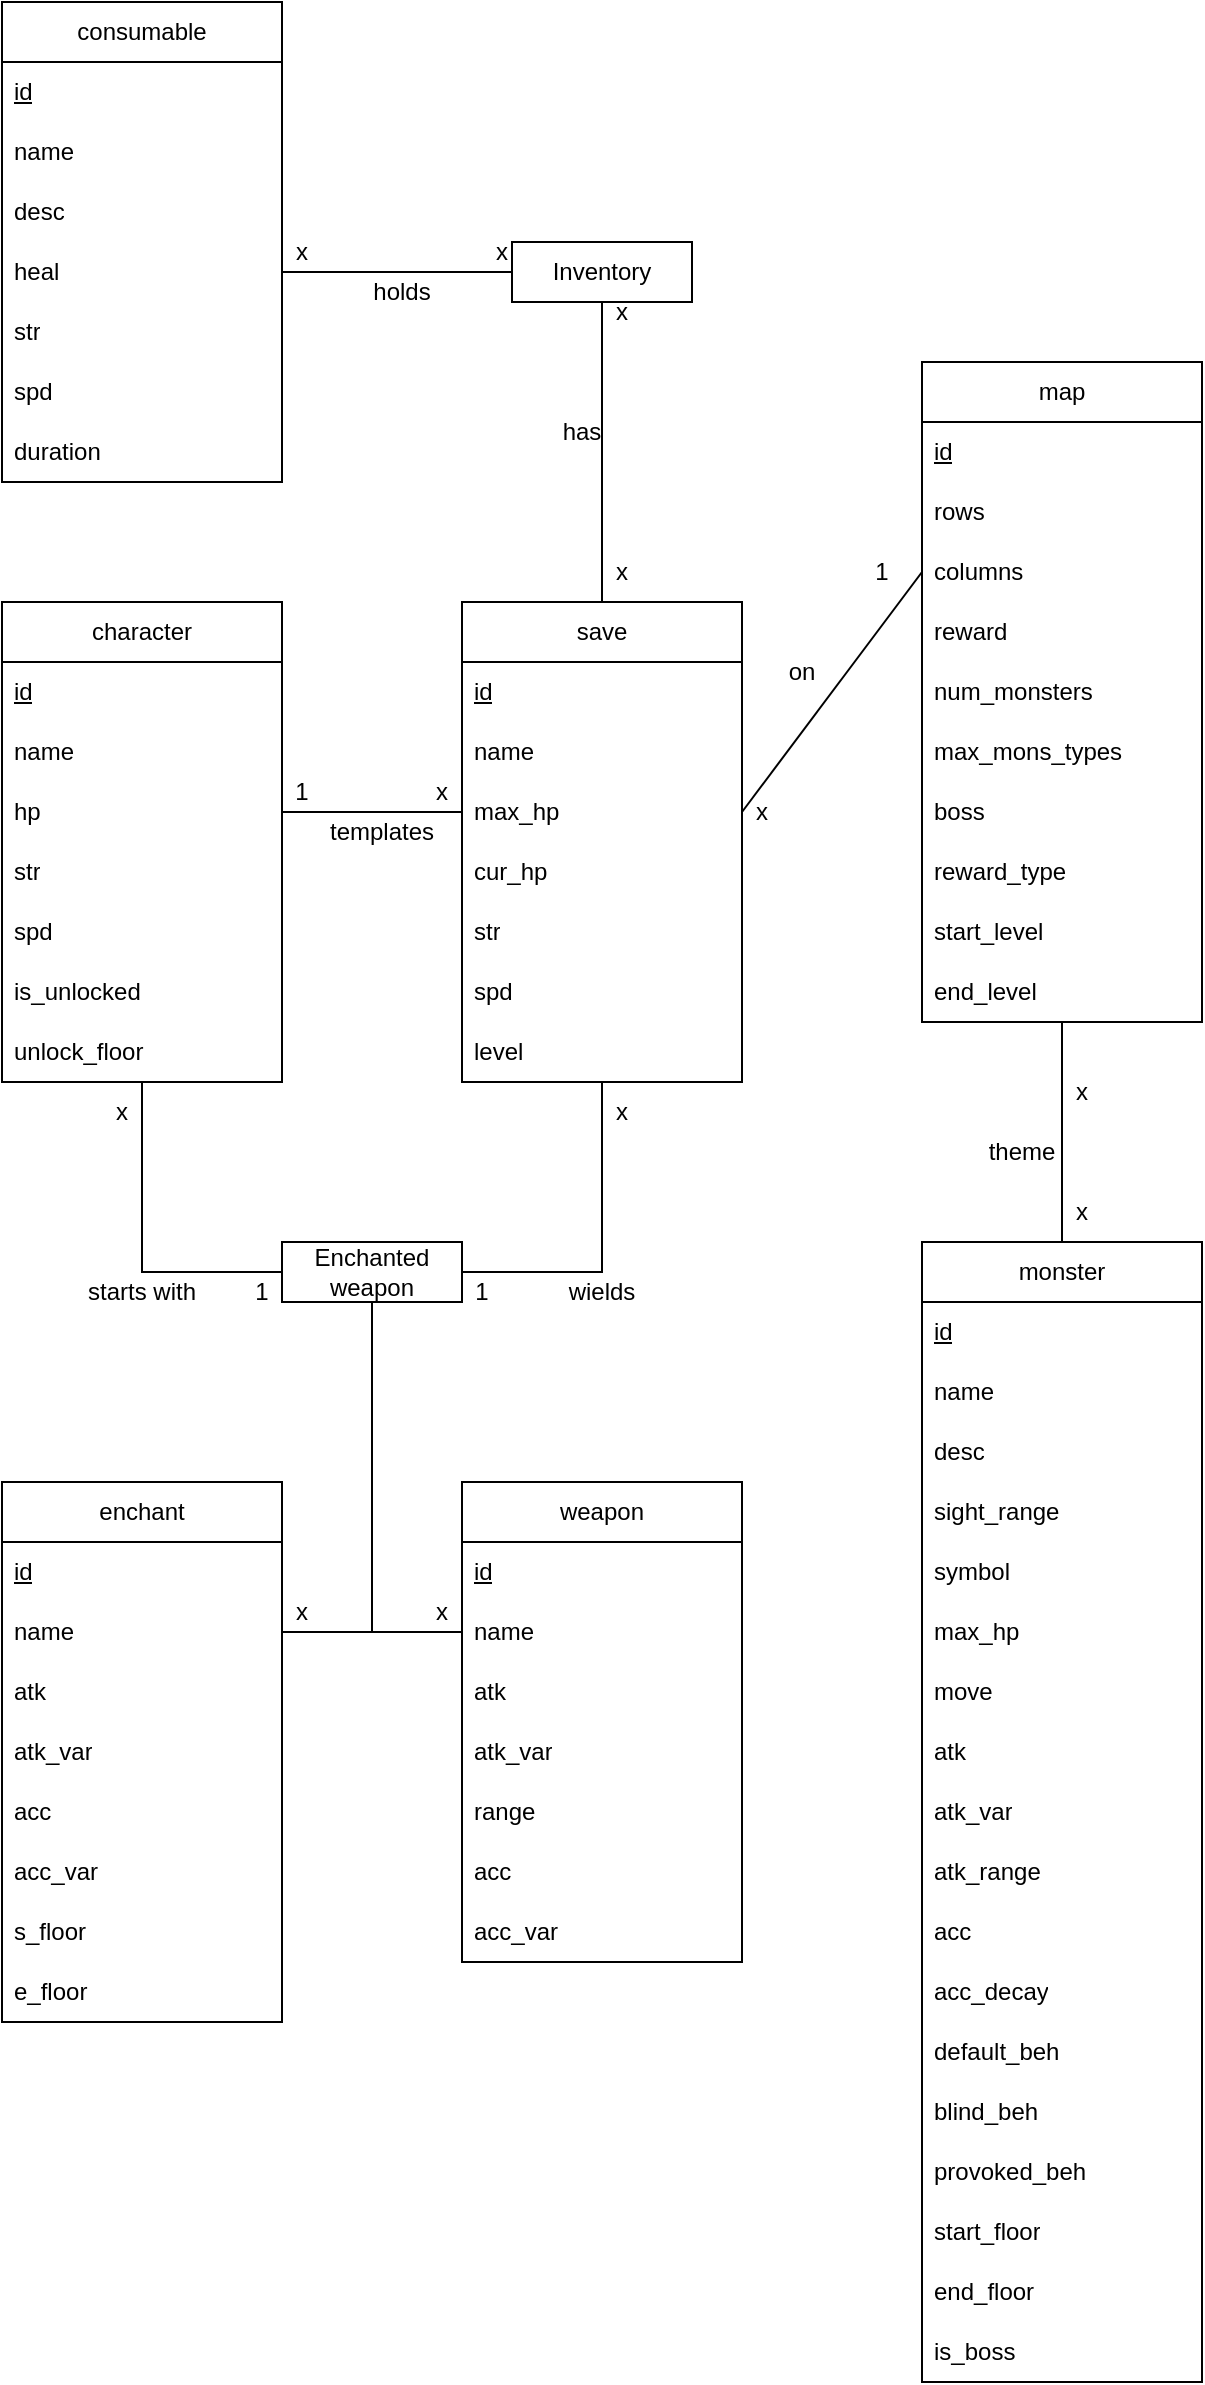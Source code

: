 <mxfile version="20.6.2" type="device"><diagram id="jfAzT9Ppl07sCfQJJSA6" name="Page-1"><mxGraphModel dx="920" dy="504" grid="1" gridSize="10" guides="0" tooltips="1" connect="1" arrows="1" fold="1" page="1" pageScale="1" pageWidth="850" pageHeight="1100" math="0" shadow="0"><root><mxCell id="0"/><mxCell id="1" parent="0"/><mxCell id="fGKS6_98gFixc6Vt9p6S-8" value="character" style="swimlane;fontStyle=0;childLayout=stackLayout;horizontal=1;startSize=30;horizontalStack=0;resizeParent=1;resizeParentMax=0;resizeLast=0;collapsible=1;marginBottom=0;whiteSpace=wrap;html=1;" parent="1" vertex="1"><mxGeometry x="140" y="330" width="140" height="240" as="geometry"/></mxCell><mxCell id="fGKS6_98gFixc6Vt9p6S-9" value="&lt;u&gt;id&lt;/u&gt;" style="text;strokeColor=none;fillColor=none;align=left;verticalAlign=middle;spacingLeft=4;spacingRight=4;overflow=hidden;points=[[0,0.5],[1,0.5]];portConstraint=eastwest;rotatable=0;whiteSpace=wrap;html=1;" parent="fGKS6_98gFixc6Vt9p6S-8" vertex="1"><mxGeometry y="30" width="140" height="30" as="geometry"/></mxCell><mxCell id="fGKS6_98gFixc6Vt9p6S-128" value="name" style="text;strokeColor=none;fillColor=none;align=left;verticalAlign=middle;spacingLeft=4;spacingRight=4;overflow=hidden;points=[[0,0.5],[1,0.5]];portConstraint=eastwest;rotatable=0;whiteSpace=wrap;html=1;" parent="fGKS6_98gFixc6Vt9p6S-8" vertex="1"><mxGeometry y="60" width="140" height="30" as="geometry"/></mxCell><mxCell id="fGKS6_98gFixc6Vt9p6S-10" value="hp" style="text;strokeColor=none;fillColor=none;align=left;verticalAlign=middle;spacingLeft=4;spacingRight=4;overflow=hidden;points=[[0,0.5],[1,0.5]];portConstraint=eastwest;rotatable=0;whiteSpace=wrap;html=1;" parent="fGKS6_98gFixc6Vt9p6S-8" vertex="1"><mxGeometry y="90" width="140" height="30" as="geometry"/></mxCell><mxCell id="fGKS6_98gFixc6Vt9p6S-11" value="str" style="text;strokeColor=none;fillColor=none;align=left;verticalAlign=middle;spacingLeft=4;spacingRight=4;overflow=hidden;points=[[0,0.5],[1,0.5]];portConstraint=eastwest;rotatable=0;whiteSpace=wrap;html=1;" parent="fGKS6_98gFixc6Vt9p6S-8" vertex="1"><mxGeometry y="120" width="140" height="30" as="geometry"/></mxCell><mxCell id="fGKS6_98gFixc6Vt9p6S-120" value="spd" style="text;strokeColor=none;fillColor=none;align=left;verticalAlign=middle;spacingLeft=4;spacingRight=4;overflow=hidden;points=[[0,0.5],[1,0.5]];portConstraint=eastwest;rotatable=0;whiteSpace=wrap;html=1;" parent="fGKS6_98gFixc6Vt9p6S-8" vertex="1"><mxGeometry y="150" width="140" height="30" as="geometry"/></mxCell><mxCell id="fGKS6_98gFixc6Vt9p6S-121" value="is_unlocked" style="text;strokeColor=none;fillColor=none;align=left;verticalAlign=middle;spacingLeft=4;spacingRight=4;overflow=hidden;points=[[0,0.5],[1,0.5]];portConstraint=eastwest;rotatable=0;whiteSpace=wrap;html=1;" parent="fGKS6_98gFixc6Vt9p6S-8" vertex="1"><mxGeometry y="180" width="140" height="30" as="geometry"/></mxCell><mxCell id="fGKS6_98gFixc6Vt9p6S-122" value="unlock_floor" style="text;strokeColor=none;fillColor=none;align=left;verticalAlign=middle;spacingLeft=4;spacingRight=4;overflow=hidden;points=[[0,0.5],[1,0.5]];portConstraint=eastwest;rotatable=0;whiteSpace=wrap;html=1;" parent="fGKS6_98gFixc6Vt9p6S-8" vertex="1"><mxGeometry y="210" width="140" height="30" as="geometry"/></mxCell><mxCell id="fGKS6_98gFixc6Vt9p6S-12" value="consumable" style="swimlane;fontStyle=0;childLayout=stackLayout;horizontal=1;startSize=30;horizontalStack=0;resizeParent=1;resizeParentMax=0;resizeLast=0;collapsible=1;marginBottom=0;whiteSpace=wrap;html=1;" parent="1" vertex="1"><mxGeometry x="140" y="30" width="140" height="240" as="geometry"/></mxCell><mxCell id="fGKS6_98gFixc6Vt9p6S-13" value="&lt;u&gt;id&lt;/u&gt;" style="text;strokeColor=none;fillColor=none;align=left;verticalAlign=middle;spacingLeft=4;spacingRight=4;overflow=hidden;points=[[0,0.5],[1,0.5]];portConstraint=eastwest;rotatable=0;whiteSpace=wrap;html=1;" parent="fGKS6_98gFixc6Vt9p6S-12" vertex="1"><mxGeometry y="30" width="140" height="30" as="geometry"/></mxCell><mxCell id="fGKS6_98gFixc6Vt9p6S-14" value="name" style="text;strokeColor=none;fillColor=none;align=left;verticalAlign=middle;spacingLeft=4;spacingRight=4;overflow=hidden;points=[[0,0.5],[1,0.5]];portConstraint=eastwest;rotatable=0;whiteSpace=wrap;html=1;" parent="fGKS6_98gFixc6Vt9p6S-12" vertex="1"><mxGeometry y="60" width="140" height="30" as="geometry"/></mxCell><mxCell id="fGKS6_98gFixc6Vt9p6S-15" value="desc" style="text;strokeColor=none;fillColor=none;align=left;verticalAlign=middle;spacingLeft=4;spacingRight=4;overflow=hidden;points=[[0,0.5],[1,0.5]];portConstraint=eastwest;rotatable=0;whiteSpace=wrap;html=1;" parent="fGKS6_98gFixc6Vt9p6S-12" vertex="1"><mxGeometry y="90" width="140" height="30" as="geometry"/></mxCell><mxCell id="fGKS6_98gFixc6Vt9p6S-90" value="heal" style="text;strokeColor=none;fillColor=none;align=left;verticalAlign=middle;spacingLeft=4;spacingRight=4;overflow=hidden;points=[[0,0.5],[1,0.5]];portConstraint=eastwest;rotatable=0;whiteSpace=wrap;html=1;" parent="fGKS6_98gFixc6Vt9p6S-12" vertex="1"><mxGeometry y="120" width="140" height="30" as="geometry"/></mxCell><mxCell id="fGKS6_98gFixc6Vt9p6S-91" value="str" style="text;strokeColor=none;fillColor=none;align=left;verticalAlign=middle;spacingLeft=4;spacingRight=4;overflow=hidden;points=[[0,0.5],[1,0.5]];portConstraint=eastwest;rotatable=0;whiteSpace=wrap;html=1;" parent="fGKS6_98gFixc6Vt9p6S-12" vertex="1"><mxGeometry y="150" width="140" height="30" as="geometry"/></mxCell><mxCell id="fGKS6_98gFixc6Vt9p6S-92" value="spd" style="text;strokeColor=none;fillColor=none;align=left;verticalAlign=middle;spacingLeft=4;spacingRight=4;overflow=hidden;points=[[0,0.5],[1,0.5]];portConstraint=eastwest;rotatable=0;whiteSpace=wrap;html=1;" parent="fGKS6_98gFixc6Vt9p6S-12" vertex="1"><mxGeometry y="180" width="140" height="30" as="geometry"/></mxCell><mxCell id="fGKS6_98gFixc6Vt9p6S-93" value="duration" style="text;strokeColor=none;fillColor=none;align=left;verticalAlign=middle;spacingLeft=4;spacingRight=4;overflow=hidden;points=[[0,0.5],[1,0.5]];portConstraint=eastwest;rotatable=0;whiteSpace=wrap;html=1;" parent="fGKS6_98gFixc6Vt9p6S-12" vertex="1"><mxGeometry y="210" width="140" height="30" as="geometry"/></mxCell><mxCell id="fGKS6_98gFixc6Vt9p6S-16" value="enchant" style="swimlane;fontStyle=0;childLayout=stackLayout;horizontal=1;startSize=30;horizontalStack=0;resizeParent=1;resizeParentMax=0;resizeLast=0;collapsible=1;marginBottom=0;whiteSpace=wrap;html=1;" parent="1" vertex="1"><mxGeometry x="140" y="770" width="140" height="270" as="geometry"/></mxCell><mxCell id="fGKS6_98gFixc6Vt9p6S-17" value="&lt;u&gt;id&lt;/u&gt;" style="text;strokeColor=none;fillColor=none;align=left;verticalAlign=middle;spacingLeft=4;spacingRight=4;overflow=hidden;points=[[0,0.5],[1,0.5]];portConstraint=eastwest;rotatable=0;whiteSpace=wrap;html=1;" parent="fGKS6_98gFixc6Vt9p6S-16" vertex="1"><mxGeometry y="30" width="140" height="30" as="geometry"/></mxCell><mxCell id="fGKS6_98gFixc6Vt9p6S-18" value="name" style="text;strokeColor=none;fillColor=none;align=left;verticalAlign=middle;spacingLeft=4;spacingRight=4;overflow=hidden;points=[[0,0.5],[1,0.5]];portConstraint=eastwest;rotatable=0;whiteSpace=wrap;html=1;" parent="fGKS6_98gFixc6Vt9p6S-16" vertex="1"><mxGeometry y="60" width="140" height="30" as="geometry"/></mxCell><mxCell id="fGKS6_98gFixc6Vt9p6S-19" value="atk" style="text;strokeColor=none;fillColor=none;align=left;verticalAlign=middle;spacingLeft=4;spacingRight=4;overflow=hidden;points=[[0,0.5],[1,0.5]];portConstraint=eastwest;rotatable=0;whiteSpace=wrap;html=1;" parent="fGKS6_98gFixc6Vt9p6S-16" vertex="1"><mxGeometry y="90" width="140" height="30" as="geometry"/></mxCell><mxCell id="fGKS6_98gFixc6Vt9p6S-110" value="atk_var" style="text;strokeColor=none;fillColor=none;align=left;verticalAlign=middle;spacingLeft=4;spacingRight=4;overflow=hidden;points=[[0,0.5],[1,0.5]];portConstraint=eastwest;rotatable=0;whiteSpace=wrap;html=1;" parent="fGKS6_98gFixc6Vt9p6S-16" vertex="1"><mxGeometry y="120" width="140" height="30" as="geometry"/></mxCell><mxCell id="fGKS6_98gFixc6Vt9p6S-109" value="acc" style="text;strokeColor=none;fillColor=none;align=left;verticalAlign=middle;spacingLeft=4;spacingRight=4;overflow=hidden;points=[[0,0.5],[1,0.5]];portConstraint=eastwest;rotatable=0;whiteSpace=wrap;html=1;" parent="fGKS6_98gFixc6Vt9p6S-16" vertex="1"><mxGeometry y="150" width="140" height="30" as="geometry"/></mxCell><mxCell id="fGKS6_98gFixc6Vt9p6S-112" value="acc_var" style="text;strokeColor=none;fillColor=none;align=left;verticalAlign=middle;spacingLeft=4;spacingRight=4;overflow=hidden;points=[[0,0.5],[1,0.5]];portConstraint=eastwest;rotatable=0;whiteSpace=wrap;html=1;" parent="fGKS6_98gFixc6Vt9p6S-16" vertex="1"><mxGeometry y="180" width="140" height="30" as="geometry"/></mxCell><mxCell id="6KtRii8B-Mvta-4Vni_r-3" value="s_floor" style="text;strokeColor=none;fillColor=none;align=left;verticalAlign=middle;spacingLeft=4;spacingRight=4;overflow=hidden;points=[[0,0.5],[1,0.5]];portConstraint=eastwest;rotatable=0;whiteSpace=wrap;html=1;" vertex="1" parent="fGKS6_98gFixc6Vt9p6S-16"><mxGeometry y="210" width="140" height="30" as="geometry"/></mxCell><mxCell id="6KtRii8B-Mvta-4Vni_r-4" value="e_floor" style="text;strokeColor=none;fillColor=none;align=left;verticalAlign=middle;spacingLeft=4;spacingRight=4;overflow=hidden;points=[[0,0.5],[1,0.5]];portConstraint=eastwest;rotatable=0;whiteSpace=wrap;html=1;" vertex="1" parent="fGKS6_98gFixc6Vt9p6S-16"><mxGeometry y="240" width="140" height="30" as="geometry"/></mxCell><mxCell id="fGKS6_98gFixc6Vt9p6S-32" value="save" style="swimlane;fontStyle=0;childLayout=stackLayout;horizontal=1;startSize=30;horizontalStack=0;resizeParent=1;resizeParentMax=0;resizeLast=0;collapsible=1;marginBottom=0;whiteSpace=wrap;html=1;" parent="1" vertex="1"><mxGeometry x="370" y="330" width="140" height="240" as="geometry"/></mxCell><mxCell id="fGKS6_98gFixc6Vt9p6S-33" value="&lt;u&gt;id&lt;/u&gt;" style="text;strokeColor=none;fillColor=none;align=left;verticalAlign=middle;spacingLeft=4;spacingRight=4;overflow=hidden;points=[[0,0.5],[1,0.5]];portConstraint=eastwest;rotatable=0;whiteSpace=wrap;html=1;" parent="fGKS6_98gFixc6Vt9p6S-32" vertex="1"><mxGeometry y="30" width="140" height="30" as="geometry"/></mxCell><mxCell id="fGKS6_98gFixc6Vt9p6S-34" value="name" style="text;strokeColor=none;fillColor=none;align=left;verticalAlign=middle;spacingLeft=4;spacingRight=4;overflow=hidden;points=[[0,0.5],[1,0.5]];portConstraint=eastwest;rotatable=0;whiteSpace=wrap;html=1;" parent="fGKS6_98gFixc6Vt9p6S-32" vertex="1"><mxGeometry y="60" width="140" height="30" as="geometry"/></mxCell><mxCell id="fGKS6_98gFixc6Vt9p6S-35" value="max_hp" style="text;strokeColor=none;fillColor=none;align=left;verticalAlign=middle;spacingLeft=4;spacingRight=4;overflow=hidden;points=[[0,0.5],[1,0.5]];portConstraint=eastwest;rotatable=0;whiteSpace=wrap;html=1;" parent="fGKS6_98gFixc6Vt9p6S-32" vertex="1"><mxGeometry y="90" width="140" height="30" as="geometry"/></mxCell><mxCell id="fGKS6_98gFixc6Vt9p6S-124" value="cur_hp" style="text;strokeColor=none;fillColor=none;align=left;verticalAlign=middle;spacingLeft=4;spacingRight=4;overflow=hidden;points=[[0,0.5],[1,0.5]];portConstraint=eastwest;rotatable=0;whiteSpace=wrap;html=1;" parent="fGKS6_98gFixc6Vt9p6S-32" vertex="1"><mxGeometry y="120" width="140" height="30" as="geometry"/></mxCell><mxCell id="fGKS6_98gFixc6Vt9p6S-125" value="str" style="text;strokeColor=none;fillColor=none;align=left;verticalAlign=middle;spacingLeft=4;spacingRight=4;overflow=hidden;points=[[0,0.5],[1,0.5]];portConstraint=eastwest;rotatable=0;whiteSpace=wrap;html=1;" parent="fGKS6_98gFixc6Vt9p6S-32" vertex="1"><mxGeometry y="150" width="140" height="30" as="geometry"/></mxCell><mxCell id="fGKS6_98gFixc6Vt9p6S-126" value="spd" style="text;strokeColor=none;fillColor=none;align=left;verticalAlign=middle;spacingLeft=4;spacingRight=4;overflow=hidden;points=[[0,0.5],[1,0.5]];portConstraint=eastwest;rotatable=0;whiteSpace=wrap;html=1;" parent="fGKS6_98gFixc6Vt9p6S-32" vertex="1"><mxGeometry y="180" width="140" height="30" as="geometry"/></mxCell><mxCell id="fGKS6_98gFixc6Vt9p6S-127" value="level" style="text;strokeColor=none;fillColor=none;align=left;verticalAlign=middle;spacingLeft=4;spacingRight=4;overflow=hidden;points=[[0,0.5],[1,0.5]];portConstraint=eastwest;rotatable=0;whiteSpace=wrap;html=1;" parent="fGKS6_98gFixc6Vt9p6S-32" vertex="1"><mxGeometry y="210" width="140" height="30" as="geometry"/></mxCell><mxCell id="fGKS6_98gFixc6Vt9p6S-36" value="weapon" style="swimlane;fontStyle=0;childLayout=stackLayout;horizontal=1;startSize=30;horizontalStack=0;resizeParent=1;resizeParentMax=0;resizeLast=0;collapsible=1;marginBottom=0;whiteSpace=wrap;html=1;" parent="1" vertex="1"><mxGeometry x="370" y="770" width="140" height="240" as="geometry"/></mxCell><mxCell id="fGKS6_98gFixc6Vt9p6S-37" value="&lt;u&gt;id&lt;/u&gt;" style="text;strokeColor=none;fillColor=none;align=left;verticalAlign=middle;spacingLeft=4;spacingRight=4;overflow=hidden;points=[[0,0.5],[1,0.5]];portConstraint=eastwest;rotatable=0;whiteSpace=wrap;html=1;" parent="fGKS6_98gFixc6Vt9p6S-36" vertex="1"><mxGeometry y="30" width="140" height="30" as="geometry"/></mxCell><mxCell id="fGKS6_98gFixc6Vt9p6S-38" value="name" style="text;strokeColor=none;fillColor=none;align=left;verticalAlign=middle;spacingLeft=4;spacingRight=4;overflow=hidden;points=[[0,0.5],[1,0.5]];portConstraint=eastwest;rotatable=0;whiteSpace=wrap;html=1;" parent="fGKS6_98gFixc6Vt9p6S-36" vertex="1"><mxGeometry y="60" width="140" height="30" as="geometry"/></mxCell><mxCell id="fGKS6_98gFixc6Vt9p6S-39" value="atk" style="text;strokeColor=none;fillColor=none;align=left;verticalAlign=middle;spacingLeft=4;spacingRight=4;overflow=hidden;points=[[0,0.5],[1,0.5]];portConstraint=eastwest;rotatable=0;whiteSpace=wrap;html=1;" parent="fGKS6_98gFixc6Vt9p6S-36" vertex="1"><mxGeometry y="90" width="140" height="30" as="geometry"/></mxCell><mxCell id="fGKS6_98gFixc6Vt9p6S-116" value="atk_var" style="text;strokeColor=none;fillColor=none;align=left;verticalAlign=middle;spacingLeft=4;spacingRight=4;overflow=hidden;points=[[0,0.5],[1,0.5]];portConstraint=eastwest;rotatable=0;whiteSpace=wrap;html=1;" parent="fGKS6_98gFixc6Vt9p6S-36" vertex="1"><mxGeometry y="120" width="140" height="30" as="geometry"/></mxCell><mxCell id="fGKS6_98gFixc6Vt9p6S-117" value="range" style="text;strokeColor=none;fillColor=none;align=left;verticalAlign=middle;spacingLeft=4;spacingRight=4;overflow=hidden;points=[[0,0.5],[1,0.5]];portConstraint=eastwest;rotatable=0;whiteSpace=wrap;html=1;" parent="fGKS6_98gFixc6Vt9p6S-36" vertex="1"><mxGeometry y="150" width="140" height="30" as="geometry"/></mxCell><mxCell id="fGKS6_98gFixc6Vt9p6S-119" value="acc" style="text;strokeColor=none;fillColor=none;align=left;verticalAlign=middle;spacingLeft=4;spacingRight=4;overflow=hidden;points=[[0,0.5],[1,0.5]];portConstraint=eastwest;rotatable=0;whiteSpace=wrap;html=1;" parent="fGKS6_98gFixc6Vt9p6S-36" vertex="1"><mxGeometry y="180" width="140" height="30" as="geometry"/></mxCell><mxCell id="fGKS6_98gFixc6Vt9p6S-118" value="acc_var" style="text;strokeColor=none;fillColor=none;align=left;verticalAlign=middle;spacingLeft=4;spacingRight=4;overflow=hidden;points=[[0,0.5],[1,0.5]];portConstraint=eastwest;rotatable=0;whiteSpace=wrap;html=1;" parent="fGKS6_98gFixc6Vt9p6S-36" vertex="1"><mxGeometry y="210" width="140" height="30" as="geometry"/></mxCell><mxCell id="fGKS6_98gFixc6Vt9p6S-24" value="map" style="swimlane;fontStyle=0;childLayout=stackLayout;horizontal=1;startSize=30;horizontalStack=0;resizeParent=1;resizeParentMax=0;resizeLast=0;collapsible=1;marginBottom=0;whiteSpace=wrap;html=1;" parent="1" vertex="1"><mxGeometry x="600" y="210" width="140" height="330" as="geometry"/></mxCell><mxCell id="fGKS6_98gFixc6Vt9p6S-114" value="&lt;u&gt;id&lt;/u&gt;" style="text;strokeColor=none;fillColor=none;align=left;verticalAlign=middle;spacingLeft=4;spacingRight=4;overflow=hidden;points=[[0,0.5],[1,0.5]];portConstraint=eastwest;rotatable=0;whiteSpace=wrap;html=1;" parent="fGKS6_98gFixc6Vt9p6S-24" vertex="1"><mxGeometry y="30" width="140" height="30" as="geometry"/></mxCell><mxCell id="fGKS6_98gFixc6Vt9p6S-25" value="rows" style="text;strokeColor=none;fillColor=none;align=left;verticalAlign=middle;spacingLeft=4;spacingRight=4;overflow=hidden;points=[[0,0.5],[1,0.5]];portConstraint=eastwest;rotatable=0;whiteSpace=wrap;html=1;" parent="fGKS6_98gFixc6Vt9p6S-24" vertex="1"><mxGeometry y="60" width="140" height="30" as="geometry"/></mxCell><mxCell id="fGKS6_98gFixc6Vt9p6S-26" value="columns" style="text;strokeColor=none;fillColor=none;align=left;verticalAlign=middle;spacingLeft=4;spacingRight=4;overflow=hidden;points=[[0,0.5],[1,0.5]];portConstraint=eastwest;rotatable=0;whiteSpace=wrap;html=1;" parent="fGKS6_98gFixc6Vt9p6S-24" vertex="1"><mxGeometry y="90" width="140" height="30" as="geometry"/></mxCell><mxCell id="fGKS6_98gFixc6Vt9p6S-27" value="reward" style="text;strokeColor=none;fillColor=none;align=left;verticalAlign=middle;spacingLeft=4;spacingRight=4;overflow=hidden;points=[[0,0.5],[1,0.5]];portConstraint=eastwest;rotatable=0;whiteSpace=wrap;html=1;" parent="fGKS6_98gFixc6Vt9p6S-24" vertex="1"><mxGeometry y="120" width="140" height="30" as="geometry"/></mxCell><mxCell id="6KtRii8B-Mvta-4Vni_r-1" value="num_monsters" style="text;strokeColor=none;fillColor=none;align=left;verticalAlign=middle;spacingLeft=4;spacingRight=4;overflow=hidden;points=[[0,0.5],[1,0.5]];portConstraint=eastwest;rotatable=0;whiteSpace=wrap;html=1;" vertex="1" parent="fGKS6_98gFixc6Vt9p6S-24"><mxGeometry y="150" width="140" height="30" as="geometry"/></mxCell><mxCell id="6KtRii8B-Mvta-4Vni_r-2" value="max_mons_types" style="text;strokeColor=none;fillColor=none;align=left;verticalAlign=middle;spacingLeft=4;spacingRight=4;overflow=hidden;points=[[0,0.5],[1,0.5]];portConstraint=eastwest;rotatable=0;whiteSpace=wrap;html=1;" vertex="1" parent="fGKS6_98gFixc6Vt9p6S-24"><mxGeometry y="180" width="140" height="30" as="geometry"/></mxCell><mxCell id="fGKS6_98gFixc6Vt9p6S-106" value="boss" style="text;strokeColor=none;fillColor=none;align=left;verticalAlign=middle;spacingLeft=4;spacingRight=4;overflow=hidden;points=[[0,0.5],[1,0.5]];portConstraint=eastwest;rotatable=0;whiteSpace=wrap;html=1;" parent="fGKS6_98gFixc6Vt9p6S-24" vertex="1"><mxGeometry y="210" width="140" height="30" as="geometry"/></mxCell><mxCell id="6KtRii8B-Mvta-4Vni_r-6" value="reward_type" style="text;strokeColor=none;fillColor=none;align=left;verticalAlign=middle;spacingLeft=4;spacingRight=4;overflow=hidden;points=[[0,0.5],[1,0.5]];portConstraint=eastwest;rotatable=0;whiteSpace=wrap;html=1;" vertex="1" parent="fGKS6_98gFixc6Vt9p6S-24"><mxGeometry y="240" width="140" height="30" as="geometry"/></mxCell><mxCell id="fGKS6_98gFixc6Vt9p6S-107" value="start_level" style="text;strokeColor=none;fillColor=none;align=left;verticalAlign=middle;spacingLeft=4;spacingRight=4;overflow=hidden;points=[[0,0.5],[1,0.5]];portConstraint=eastwest;rotatable=0;whiteSpace=wrap;html=1;" parent="fGKS6_98gFixc6Vt9p6S-24" vertex="1"><mxGeometry y="270" width="140" height="30" as="geometry"/></mxCell><mxCell id="fGKS6_98gFixc6Vt9p6S-108" value="end_level" style="text;strokeColor=none;fillColor=none;align=left;verticalAlign=middle;spacingLeft=4;spacingRight=4;overflow=hidden;points=[[0,0.5],[1,0.5]];portConstraint=eastwest;rotatable=0;whiteSpace=wrap;html=1;" parent="fGKS6_98gFixc6Vt9p6S-24" vertex="1"><mxGeometry y="300" width="140" height="30" as="geometry"/></mxCell><mxCell id="fGKS6_98gFixc6Vt9p6S-28" value="monster" style="swimlane;fontStyle=0;childLayout=stackLayout;horizontal=1;startSize=30;horizontalStack=0;resizeParent=1;resizeParentMax=0;resizeLast=0;collapsible=1;marginBottom=0;whiteSpace=wrap;html=1;" parent="1" vertex="1"><mxGeometry x="600" y="650" width="140" height="570" as="geometry"/></mxCell><mxCell id="fGKS6_98gFixc6Vt9p6S-113" value="&lt;u&gt;id&lt;/u&gt;" style="text;strokeColor=none;fillColor=none;align=left;verticalAlign=middle;spacingLeft=4;spacingRight=4;overflow=hidden;points=[[0,0.5],[1,0.5]];portConstraint=eastwest;rotatable=0;whiteSpace=wrap;html=1;" parent="fGKS6_98gFixc6Vt9p6S-28" vertex="1"><mxGeometry y="30" width="140" height="30" as="geometry"/></mxCell><mxCell id="fGKS6_98gFixc6Vt9p6S-29" value="name" style="text;strokeColor=none;fillColor=none;align=left;verticalAlign=middle;spacingLeft=4;spacingRight=4;overflow=hidden;points=[[0,0.5],[1,0.5]];portConstraint=eastwest;rotatable=0;whiteSpace=wrap;html=1;" parent="fGKS6_98gFixc6Vt9p6S-28" vertex="1"><mxGeometry y="60" width="140" height="30" as="geometry"/></mxCell><mxCell id="fGKS6_98gFixc6Vt9p6S-30" value="desc" style="text;strokeColor=none;fillColor=none;align=left;verticalAlign=middle;spacingLeft=4;spacingRight=4;overflow=hidden;points=[[0,0.5],[1,0.5]];portConstraint=eastwest;rotatable=0;whiteSpace=wrap;html=1;" parent="fGKS6_98gFixc6Vt9p6S-28" vertex="1"><mxGeometry y="90" width="140" height="30" as="geometry"/></mxCell><mxCell id="6KtRii8B-Mvta-4Vni_r-7" value="sight_range" style="text;strokeColor=none;fillColor=none;align=left;verticalAlign=middle;spacingLeft=4;spacingRight=4;overflow=hidden;points=[[0,0.5],[1,0.5]];portConstraint=eastwest;rotatable=0;whiteSpace=wrap;html=1;" vertex="1" parent="fGKS6_98gFixc6Vt9p6S-28"><mxGeometry y="120" width="140" height="30" as="geometry"/></mxCell><mxCell id="fGKS6_98gFixc6Vt9p6S-98" value="symbol" style="text;strokeColor=none;fillColor=none;align=left;verticalAlign=middle;spacingLeft=4;spacingRight=4;overflow=hidden;points=[[0,0.5],[1,0.5]];portConstraint=eastwest;rotatable=0;whiteSpace=wrap;html=1;" parent="fGKS6_98gFixc6Vt9p6S-28" vertex="1"><mxGeometry y="150" width="140" height="30" as="geometry"/></mxCell><mxCell id="fGKS6_98gFixc6Vt9p6S-101" value="max_hp" style="text;strokeColor=none;fillColor=none;align=left;verticalAlign=middle;spacingLeft=4;spacingRight=4;overflow=hidden;points=[[0,0.5],[1,0.5]];portConstraint=eastwest;rotatable=0;whiteSpace=wrap;html=1;" parent="fGKS6_98gFixc6Vt9p6S-28" vertex="1"><mxGeometry y="180" width="140" height="30" as="geometry"/></mxCell><mxCell id="fGKS6_98gFixc6Vt9p6S-102" value="move" style="text;strokeColor=none;fillColor=none;align=left;verticalAlign=middle;spacingLeft=4;spacingRight=4;overflow=hidden;points=[[0,0.5],[1,0.5]];portConstraint=eastwest;rotatable=0;whiteSpace=wrap;html=1;" parent="fGKS6_98gFixc6Vt9p6S-28" vertex="1"><mxGeometry y="210" width="140" height="30" as="geometry"/></mxCell><mxCell id="fGKS6_98gFixc6Vt9p6S-31" value="atk" style="text;strokeColor=none;fillColor=none;align=left;verticalAlign=middle;spacingLeft=4;spacingRight=4;overflow=hidden;points=[[0,0.5],[1,0.5]];portConstraint=eastwest;rotatable=0;whiteSpace=wrap;html=1;" parent="fGKS6_98gFixc6Vt9p6S-28" vertex="1"><mxGeometry y="240" width="140" height="30" as="geometry"/></mxCell><mxCell id="fGKS6_98gFixc6Vt9p6S-97" value="atk_var" style="text;strokeColor=none;fillColor=none;align=left;verticalAlign=middle;spacingLeft=4;spacingRight=4;overflow=hidden;points=[[0,0.5],[1,0.5]];portConstraint=eastwest;rotatable=0;whiteSpace=wrap;html=1;" parent="fGKS6_98gFixc6Vt9p6S-28" vertex="1"><mxGeometry y="270" width="140" height="30" as="geometry"/></mxCell><mxCell id="fGKS6_98gFixc6Vt9p6S-95" value="atk_range" style="text;strokeColor=none;fillColor=none;align=left;verticalAlign=middle;spacingLeft=4;spacingRight=4;overflow=hidden;points=[[0,0.5],[1,0.5]];portConstraint=eastwest;rotatable=0;whiteSpace=wrap;html=1;" parent="fGKS6_98gFixc6Vt9p6S-28" vertex="1"><mxGeometry y="300" width="140" height="30" as="geometry"/></mxCell><mxCell id="6KtRii8B-Mvta-4Vni_r-8" value="acc" style="text;strokeColor=none;fillColor=none;align=left;verticalAlign=middle;spacingLeft=4;spacingRight=4;overflow=hidden;points=[[0,0.5],[1,0.5]];portConstraint=eastwest;rotatable=0;whiteSpace=wrap;html=1;" vertex="1" parent="fGKS6_98gFixc6Vt9p6S-28"><mxGeometry y="330" width="140" height="30" as="geometry"/></mxCell><mxCell id="6KtRii8B-Mvta-4Vni_r-10" value="acc_decay" style="text;strokeColor=none;fillColor=none;align=left;verticalAlign=middle;spacingLeft=4;spacingRight=4;overflow=hidden;points=[[0,0.5],[1,0.5]];portConstraint=eastwest;rotatable=0;whiteSpace=wrap;html=1;" vertex="1" parent="fGKS6_98gFixc6Vt9p6S-28"><mxGeometry y="360" width="140" height="30" as="geometry"/></mxCell><mxCell id="6KtRii8B-Mvta-4Vni_r-9" value="default_beh" style="text;strokeColor=none;fillColor=none;align=left;verticalAlign=middle;spacingLeft=4;spacingRight=4;overflow=hidden;points=[[0,0.5],[1,0.5]];portConstraint=eastwest;rotatable=0;whiteSpace=wrap;html=1;" vertex="1" parent="fGKS6_98gFixc6Vt9p6S-28"><mxGeometry y="390" width="140" height="30" as="geometry"/></mxCell><mxCell id="6KtRii8B-Mvta-4Vni_r-15" value="blind_beh" style="text;strokeColor=none;fillColor=none;align=left;verticalAlign=middle;spacingLeft=4;spacingRight=4;overflow=hidden;points=[[0,0.5],[1,0.5]];portConstraint=eastwest;rotatable=0;whiteSpace=wrap;html=1;" vertex="1" parent="fGKS6_98gFixc6Vt9p6S-28"><mxGeometry y="420" width="140" height="30" as="geometry"/></mxCell><mxCell id="6KtRii8B-Mvta-4Vni_r-16" value="provoked_beh" style="text;strokeColor=none;fillColor=none;align=left;verticalAlign=middle;spacingLeft=4;spacingRight=4;overflow=hidden;points=[[0,0.5],[1,0.5]];portConstraint=eastwest;rotatable=0;whiteSpace=wrap;html=1;" vertex="1" parent="fGKS6_98gFixc6Vt9p6S-28"><mxGeometry y="450" width="140" height="30" as="geometry"/></mxCell><mxCell id="fGKS6_98gFixc6Vt9p6S-94" value="start_floor" style="text;strokeColor=none;fillColor=none;align=left;verticalAlign=middle;spacingLeft=4;spacingRight=4;overflow=hidden;points=[[0,0.5],[1,0.5]];portConstraint=eastwest;rotatable=0;whiteSpace=wrap;html=1;" parent="fGKS6_98gFixc6Vt9p6S-28" vertex="1"><mxGeometry y="480" width="140" height="30" as="geometry"/></mxCell><mxCell id="fGKS6_98gFixc6Vt9p6S-99" value="end_floor" style="text;strokeColor=none;fillColor=none;align=left;verticalAlign=middle;spacingLeft=4;spacingRight=4;overflow=hidden;points=[[0,0.5],[1,0.5]];portConstraint=eastwest;rotatable=0;whiteSpace=wrap;html=1;" parent="fGKS6_98gFixc6Vt9p6S-28" vertex="1"><mxGeometry y="510" width="140" height="30" as="geometry"/></mxCell><mxCell id="fGKS6_98gFixc6Vt9p6S-103" value="is_boss" style="text;strokeColor=none;fillColor=none;align=left;verticalAlign=middle;spacingLeft=4;spacingRight=4;overflow=hidden;points=[[0,0.5],[1,0.5]];portConstraint=eastwest;rotatable=0;whiteSpace=wrap;html=1;" parent="fGKS6_98gFixc6Vt9p6S-28" vertex="1"><mxGeometry y="540" width="140" height="30" as="geometry"/></mxCell><mxCell id="fGKS6_98gFixc6Vt9p6S-88" value="" style="rounded=0;whiteSpace=wrap;html=1;" parent="1" vertex="1"><mxGeometry x="395" y="150" width="90" height="30" as="geometry"/></mxCell><mxCell id="fGKS6_98gFixc6Vt9p6S-89" value="Inventory" style="text;html=1;strokeColor=none;fillColor=none;align=center;verticalAlign=middle;whiteSpace=wrap;rounded=0;" parent="1" vertex="1"><mxGeometry x="410" y="150" width="60" height="30" as="geometry"/></mxCell><mxCell id="fGKS6_98gFixc6Vt9p6S-104" value="" style="rounded=0;whiteSpace=wrap;html=1;" parent="1" vertex="1"><mxGeometry x="280" y="650" width="90" height="30" as="geometry"/></mxCell><mxCell id="fGKS6_98gFixc6Vt9p6S-105" value="Enchanted weapon" style="text;html=1;strokeColor=none;fillColor=none;align=center;verticalAlign=middle;whiteSpace=wrap;rounded=0;" parent="1" vertex="1"><mxGeometry x="295" y="650" width="60" height="30" as="geometry"/></mxCell><mxCell id="fGKS6_98gFixc6Vt9p6S-133" value="" style="endArrow=none;html=1;rounded=0;entryX=0;entryY=0.5;entryDx=0;entryDy=0;exitX=1;exitY=0.5;exitDx=0;exitDy=0;" parent="1" source="fGKS6_98gFixc6Vt9p6S-90" target="fGKS6_98gFixc6Vt9p6S-88" edge="1"><mxGeometry width="50" height="50" relative="1" as="geometry"><mxPoint x="330" y="240" as="sourcePoint"/><mxPoint x="380" y="190" as="targetPoint"/></mxGeometry></mxCell><mxCell id="fGKS6_98gFixc6Vt9p6S-142" value="" style="endArrow=none;html=1;rounded=0;exitX=0.5;exitY=1;exitDx=0;exitDy=0;entryX=0.5;entryY=0;entryDx=0;entryDy=0;" parent="1" source="fGKS6_98gFixc6Vt9p6S-89" target="fGKS6_98gFixc6Vt9p6S-32" edge="1"><mxGeometry relative="1" as="geometry"><mxPoint x="290" y="300" as="sourcePoint"/><mxPoint x="450" y="300" as="targetPoint"/></mxGeometry></mxCell><mxCell id="fGKS6_98gFixc6Vt9p6S-143" value="" style="endArrow=none;html=1;rounded=0;exitX=1;exitY=0.5;exitDx=0;exitDy=0;entryX=0;entryY=0.5;entryDx=0;entryDy=0;" parent="1" source="fGKS6_98gFixc6Vt9p6S-10" target="fGKS6_98gFixc6Vt9p6S-35" edge="1"><mxGeometry relative="1" as="geometry"><mxPoint x="290" y="470" as="sourcePoint"/><mxPoint x="450" y="470" as="targetPoint"/></mxGeometry></mxCell><mxCell id="fGKS6_98gFixc6Vt9p6S-144" value="" style="endArrow=none;html=1;rounded=0;exitX=1;exitY=0.5;exitDx=0;exitDy=0;entryX=0;entryY=0.5;entryDx=0;entryDy=0;" parent="1" source="fGKS6_98gFixc6Vt9p6S-35" target="fGKS6_98gFixc6Vt9p6S-26" edge="1"><mxGeometry relative="1" as="geometry"><mxPoint x="430" y="630" as="sourcePoint"/><mxPoint x="590" y="630" as="targetPoint"/></mxGeometry></mxCell><mxCell id="fGKS6_98gFixc6Vt9p6S-146" value="" style="endArrow=none;html=1;rounded=0;exitX=1;exitY=0.5;exitDx=0;exitDy=0;entryX=0.5;entryY=1;entryDx=0;entryDy=0;entryPerimeter=0;" parent="1" source="fGKS6_98gFixc6Vt9p6S-104" target="fGKS6_98gFixc6Vt9p6S-127" edge="1"><mxGeometry relative="1" as="geometry"><mxPoint x="410" y="630" as="sourcePoint"/><mxPoint x="570" y="630" as="targetPoint"/><Array as="points"><mxPoint x="440" y="665"/></Array></mxGeometry></mxCell><mxCell id="fGKS6_98gFixc6Vt9p6S-148" value="" style="endArrow=none;html=1;rounded=0;exitX=0.5;exitY=1;exitDx=0;exitDy=0;exitPerimeter=0;entryX=0;entryY=0.5;entryDx=0;entryDy=0;" parent="1" source="fGKS6_98gFixc6Vt9p6S-122" target="fGKS6_98gFixc6Vt9p6S-104" edge="1"><mxGeometry relative="1" as="geometry"><mxPoint x="210" y="580" as="sourcePoint"/><mxPoint x="450" y="810" as="targetPoint"/><Array as="points"><mxPoint x="210" y="665"/></Array></mxGeometry></mxCell><mxCell id="fGKS6_98gFixc6Vt9p6S-149" value="" style="endArrow=none;html=1;rounded=0;exitX=0.5;exitY=1;exitDx=0;exitDy=0;entryX=1;entryY=0.5;entryDx=0;entryDy=0;" parent="1" source="fGKS6_98gFixc6Vt9p6S-105" target="fGKS6_98gFixc6Vt9p6S-18" edge="1"><mxGeometry relative="1" as="geometry"><mxPoint x="260" y="740" as="sourcePoint"/><mxPoint x="420" y="740" as="targetPoint"/><Array as="points"><mxPoint x="325" y="845"/></Array></mxGeometry></mxCell><mxCell id="fGKS6_98gFixc6Vt9p6S-150" value="" style="endArrow=none;html=1;rounded=0;exitX=0.5;exitY=1;exitDx=0;exitDy=0;entryX=0;entryY=0.5;entryDx=0;entryDy=0;" parent="1" source="fGKS6_98gFixc6Vt9p6S-105" target="fGKS6_98gFixc6Vt9p6S-38" edge="1"><mxGeometry relative="1" as="geometry"><mxPoint x="290" y="810" as="sourcePoint"/><mxPoint x="450" y="810" as="targetPoint"/><Array as="points"><mxPoint x="325" y="845"/></Array></mxGeometry></mxCell><mxCell id="fGKS6_98gFixc6Vt9p6S-151" value="" style="endArrow=none;html=1;rounded=0;entryX=0.5;entryY=0;entryDx=0;entryDy=0;exitX=0.5;exitY=1.007;exitDx=0;exitDy=0;exitPerimeter=0;" parent="1" source="fGKS6_98gFixc6Vt9p6S-108" target="fGKS6_98gFixc6Vt9p6S-28" edge="1"><mxGeometry relative="1" as="geometry"><mxPoint x="290" y="720" as="sourcePoint"/><mxPoint x="450" y="720" as="targetPoint"/></mxGeometry></mxCell><mxCell id="fGKS6_98gFixc6Vt9p6S-152" value="x" style="text;html=1;strokeColor=none;fillColor=none;align=center;verticalAlign=middle;whiteSpace=wrap;rounded=0;" parent="1" vertex="1"><mxGeometry x="260" y="140" width="60" height="30" as="geometry"/></mxCell><mxCell id="fGKS6_98gFixc6Vt9p6S-153" value="x" style="text;html=1;strokeColor=none;fillColor=none;align=center;verticalAlign=middle;whiteSpace=wrap;rounded=0;" parent="1" vertex="1"><mxGeometry x="360" y="140" width="60" height="30" as="geometry"/></mxCell><mxCell id="fGKS6_98gFixc6Vt9p6S-156" value="x" style="text;html=1;strokeColor=none;fillColor=none;align=center;verticalAlign=middle;whiteSpace=wrap;rounded=0;" parent="1" vertex="1"><mxGeometry x="420" y="170" width="60" height="30" as="geometry"/></mxCell><mxCell id="fGKS6_98gFixc6Vt9p6S-157" value="x" style="text;html=1;strokeColor=none;fillColor=none;align=center;verticalAlign=middle;whiteSpace=wrap;rounded=0;" parent="1" vertex="1"><mxGeometry x="420" y="300" width="60" height="30" as="geometry"/></mxCell><mxCell id="fGKS6_98gFixc6Vt9p6S-158" value="1" style="text;html=1;strokeColor=none;fillColor=none;align=center;verticalAlign=middle;whiteSpace=wrap;rounded=0;" parent="1" vertex="1"><mxGeometry x="260" y="410" width="60" height="30" as="geometry"/></mxCell><mxCell id="fGKS6_98gFixc6Vt9p6S-159" value="x" style="text;html=1;strokeColor=none;fillColor=none;align=center;verticalAlign=middle;whiteSpace=wrap;rounded=0;" parent="1" vertex="1"><mxGeometry x="260" y="820" width="60" height="30" as="geometry"/></mxCell><mxCell id="fGKS6_98gFixc6Vt9p6S-160" value="x" style="text;html=1;strokeColor=none;fillColor=none;align=center;verticalAlign=middle;whiteSpace=wrap;rounded=0;" parent="1" vertex="1"><mxGeometry x="330" y="820" width="60" height="30" as="geometry"/></mxCell><mxCell id="fGKS6_98gFixc6Vt9p6S-161" value="x" style="text;html=1;strokeColor=none;fillColor=none;align=center;verticalAlign=middle;whiteSpace=wrap;rounded=0;" parent="1" vertex="1"><mxGeometry x="650" y="560" width="60" height="30" as="geometry"/></mxCell><mxCell id="fGKS6_98gFixc6Vt9p6S-162" value="x" style="text;html=1;strokeColor=none;fillColor=none;align=center;verticalAlign=middle;whiteSpace=wrap;rounded=0;" parent="1" vertex="1"><mxGeometry x="650" y="620" width="60" height="30" as="geometry"/></mxCell><mxCell id="fGKS6_98gFixc6Vt9p6S-163" value="x" style="text;html=1;strokeColor=none;fillColor=none;align=center;verticalAlign=middle;whiteSpace=wrap;rounded=0;" parent="1" vertex="1"><mxGeometry x="330" y="410" width="60" height="30" as="geometry"/></mxCell><mxCell id="fGKS6_98gFixc6Vt9p6S-164" value="x" style="text;html=1;strokeColor=none;fillColor=none;align=center;verticalAlign=middle;whiteSpace=wrap;rounded=0;" parent="1" vertex="1"><mxGeometry x="170" y="570" width="60" height="30" as="geometry"/></mxCell><mxCell id="fGKS6_98gFixc6Vt9p6S-165" value="1" style="text;html=1;strokeColor=none;fillColor=none;align=center;verticalAlign=middle;whiteSpace=wrap;rounded=0;" parent="1" vertex="1"><mxGeometry x="240" y="660" width="60" height="30" as="geometry"/></mxCell><mxCell id="fGKS6_98gFixc6Vt9p6S-166" value="1" style="text;html=1;strokeColor=none;fillColor=none;align=center;verticalAlign=middle;whiteSpace=wrap;rounded=0;" parent="1" vertex="1"><mxGeometry x="350" y="660" width="60" height="30" as="geometry"/></mxCell><mxCell id="fGKS6_98gFixc6Vt9p6S-167" value="x" style="text;html=1;strokeColor=none;fillColor=none;align=center;verticalAlign=middle;whiteSpace=wrap;rounded=0;" parent="1" vertex="1"><mxGeometry x="420" y="570" width="60" height="30" as="geometry"/></mxCell><mxCell id="fGKS6_98gFixc6Vt9p6S-169" value="x" style="text;html=1;strokeColor=none;fillColor=none;align=center;verticalAlign=middle;whiteSpace=wrap;rounded=0;" parent="1" vertex="1"><mxGeometry x="490" y="420" width="60" height="30" as="geometry"/></mxCell><mxCell id="fGKS6_98gFixc6Vt9p6S-170" value="1" style="text;html=1;strokeColor=none;fillColor=none;align=center;verticalAlign=middle;whiteSpace=wrap;rounded=0;" parent="1" vertex="1"><mxGeometry x="550" y="300" width="60" height="30" as="geometry"/></mxCell><mxCell id="fGKS6_98gFixc6Vt9p6S-171" value="holds" style="text;html=1;strokeColor=none;fillColor=none;align=center;verticalAlign=middle;whiteSpace=wrap;rounded=0;" parent="1" vertex="1"><mxGeometry x="310" y="160" width="60" height="30" as="geometry"/></mxCell><mxCell id="fGKS6_98gFixc6Vt9p6S-172" value="has" style="text;html=1;strokeColor=none;fillColor=none;align=center;verticalAlign=middle;whiteSpace=wrap;rounded=0;" parent="1" vertex="1"><mxGeometry x="400" y="230" width="60" height="30" as="geometry"/></mxCell><mxCell id="fGKS6_98gFixc6Vt9p6S-173" value="templates" style="text;html=1;strokeColor=none;fillColor=none;align=center;verticalAlign=middle;whiteSpace=wrap;rounded=0;" parent="1" vertex="1"><mxGeometry x="300" y="430" width="60" height="30" as="geometry"/></mxCell><mxCell id="fGKS6_98gFixc6Vt9p6S-174" value="starts with" style="text;html=1;strokeColor=none;fillColor=none;align=center;verticalAlign=middle;whiteSpace=wrap;rounded=0;" parent="1" vertex="1"><mxGeometry x="180" y="660" width="60" height="30" as="geometry"/></mxCell><mxCell id="fGKS6_98gFixc6Vt9p6S-175" value="wields" style="text;html=1;strokeColor=none;fillColor=none;align=center;verticalAlign=middle;whiteSpace=wrap;rounded=0;" parent="1" vertex="1"><mxGeometry x="410" y="660" width="60" height="30" as="geometry"/></mxCell><mxCell id="fGKS6_98gFixc6Vt9p6S-176" value="theme" style="text;html=1;strokeColor=none;fillColor=none;align=center;verticalAlign=middle;whiteSpace=wrap;rounded=0;" parent="1" vertex="1"><mxGeometry x="620" y="590" width="60" height="30" as="geometry"/></mxCell><mxCell id="fGKS6_98gFixc6Vt9p6S-178" value="on" style="text;html=1;strokeColor=none;fillColor=none;align=center;verticalAlign=middle;whiteSpace=wrap;rounded=0;" parent="1" vertex="1"><mxGeometry x="510" y="350" width="60" height="30" as="geometry"/></mxCell></root></mxGraphModel></diagram></mxfile>